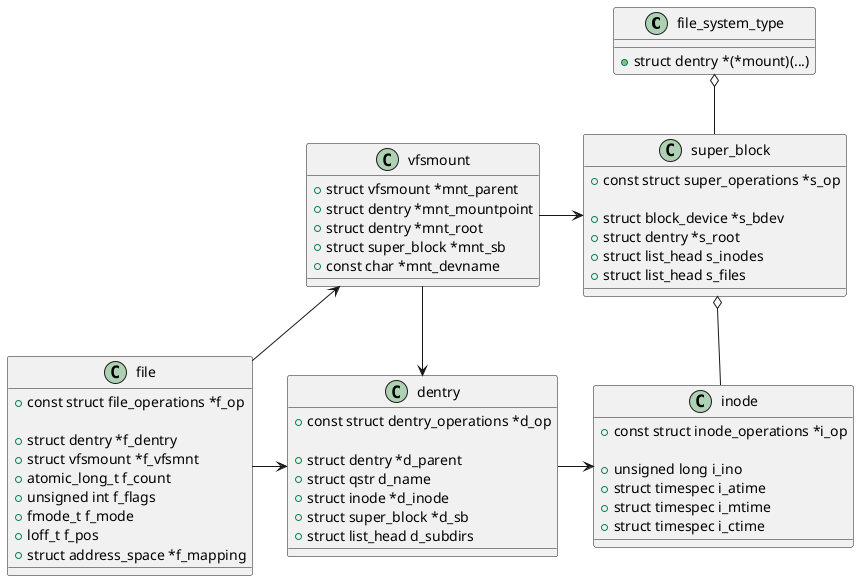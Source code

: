 @startuml VFS关键对象

class file_system_type {
    +struct dentry *(*mount)(...)
}

class super_block {
    +const struct super_operations *s_op

    +struct block_device *s_bdev
    +struct dentry *s_root
    +struct list_head s_inodes
    +struct list_head s_files
}

class inode {
    +const struct inode_operations *i_op

    +unsigned long i_ino
    +struct timespec i_atime
    +struct timespec i_mtime
    +struct timespec i_ctime
}

class dentry {
    +const struct dentry_operations *d_op

    +struct dentry *d_parent
    +struct qstr d_name
    +struct inode *d_inode
    +struct super_block *d_sb
    +struct list_head d_subdirs
}

class vfsmount {
    +struct vfsmount *mnt_parent
    +struct dentry *mnt_mountpoint
    +struct dentry *mnt_root
    +struct super_block *mnt_sb
    +const char *mnt_devname
}

class file {
    +const struct file_operations *f_op

    +struct dentry *f_dentry
    +struct vfsmount *f_vfsmnt
    +atomic_long_t f_count
    +unsigned int f_flags
    +fmode_t f_mode
    +loff_t f_pos
    +struct address_space *f_mapping
}

file_system_type o-down- super_block
super_block o-down- inode

vfsmount -right-> super_block
vfsmount -down-> dentry

dentry -right-> inode

file -right-> dentry
file -up-> vfsmount

@enduml